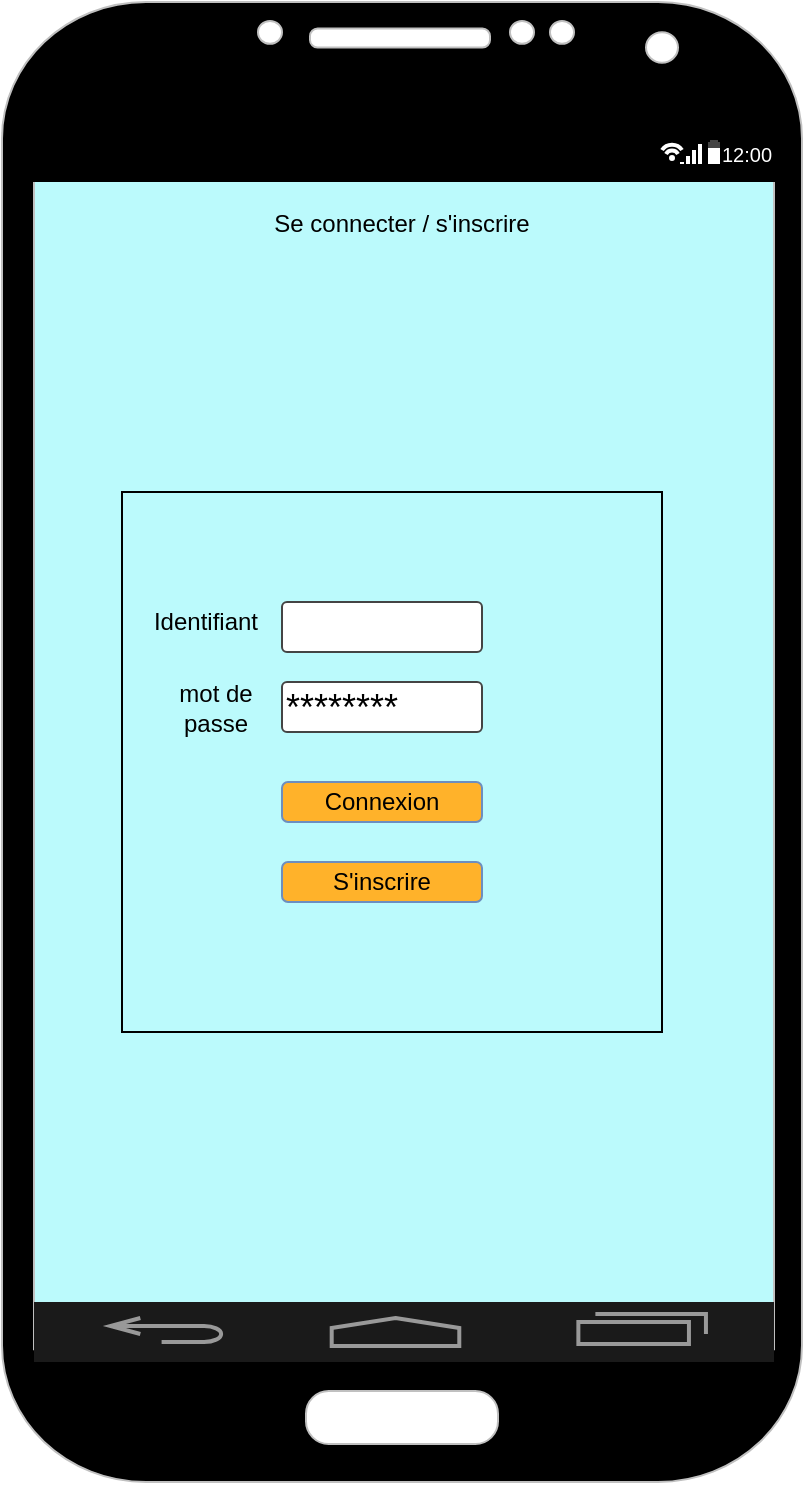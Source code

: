 <mxfile version="13.6.2" type="device"><diagram id="-jJWy5Gg5FWx3X-cf26i" name="Page-1"><mxGraphModel dx="1086" dy="926" grid="1" gridSize="10" guides="1" tooltips="1" connect="1" arrows="1" fold="1" page="1" pageScale="1" pageWidth="827" pageHeight="1169" math="0" shadow="0"><root><mxCell id="0"/><mxCell id="1" parent="0"/><mxCell id="kjZds75LGtFHUZbaOxFK-24" value="" style="verticalLabelPosition=bottom;verticalAlign=top;html=1;shadow=0;dashed=0;strokeWidth=1;strokeColor=none;shape=rect;fillColor=#BBFAFC;" parent="1" vertex="1"><mxGeometry x="260" y="160" width="380" height="560" as="geometry"/></mxCell><mxCell id="kjZds75LGtFHUZbaOxFK-1" value="" style="verticalLabelPosition=bottom;verticalAlign=top;html=1;shadow=0;dashed=0;strokeWidth=1;shape=mxgraph.android.phone2;strokeColor=#c0c0c0;fillColor=#000000;" parent="1" vertex="1"><mxGeometry x="250" y="70" width="400" height="740" as="geometry"/></mxCell><mxCell id="kjZds75LGtFHUZbaOxFK-2" value="" style="strokeWidth=1;html=1;shadow=0;dashed=0;shape=mxgraph.android.statusBar;align=center;fillColor=#000000;strokeColor=#ffffff;fontColor=#ffffff;fontSize=10;" parent="1" vertex="1"><mxGeometry x="260" y="130" width="380" height="30" as="geometry"/></mxCell><mxCell id="kjZds75LGtFHUZbaOxFK-3" value="" style="verticalLabelPosition=bottom;verticalAlign=top;html=1;shadow=0;dashed=0;strokeWidth=2;shape=mxgraph.android.navigation_bar_1;fillColor=#1A1A1A;strokeColor=#999999;" parent="1" vertex="1"><mxGeometry x="266" y="720" width="370" height="30" as="geometry"/></mxCell><mxCell id="BgYcs2dpSf8Jrd1hQvbv-6" value="&lt;font style=&quot;font-size: 18px;&quot;&gt;********&lt;/font&gt;" style="strokeWidth=1;html=1;shadow=0;dashed=0;shape=mxgraph.ios.iTextInput;strokeColor=#444444;align=left;buttonText=;fontSize=8" parent="1" vertex="1"><mxGeometry x="390" y="410" width="100" height="25" as="geometry"/></mxCell><mxCell id="BgYcs2dpSf8Jrd1hQvbv-7" value="" style="strokeWidth=1;html=1;shadow=0;dashed=0;shape=mxgraph.ios.iTextInput;strokeColor=#444444;buttonText=;fontSize=8;whiteSpace=wrap;align=left;" parent="1" vertex="1"><mxGeometry x="390" y="370" width="100" height="25" as="geometry"/></mxCell><mxCell id="BgYcs2dpSf8Jrd1hQvbv-10" value="" style="whiteSpace=wrap;html=1;aspect=fixed;fontSize=18;fillColor=none;" parent="1" vertex="1"><mxGeometry x="310" y="315" width="270" height="270" as="geometry"/></mxCell><mxCell id="Zz4gPf9-qeKHAHXpPJxJ-6" value="Identifiant" style="text;html=1;strokeColor=none;fillColor=none;align=center;verticalAlign=middle;whiteSpace=wrap;rounded=0;fontSize=12;" parent="1" vertex="1"><mxGeometry x="321.55" y="365" width="60" height="30" as="geometry"/></mxCell><mxCell id="Zz4gPf9-qeKHAHXpPJxJ-7" value="mot de passe" style="text;html=1;strokeColor=none;fillColor=none;align=center;verticalAlign=middle;whiteSpace=wrap;rounded=0;fontSize=12;" parent="1" vertex="1"><mxGeometry x="327.46" y="407.5" width="60" height="30" as="geometry"/></mxCell><mxCell id="FPz_Ldn4F79-g5mJgQ7W-1" value="Se connecter / s'inscrire" style="text;html=1;strokeColor=none;fillColor=none;align=center;verticalAlign=middle;whiteSpace=wrap;rounded=0;" parent="1" vertex="1"><mxGeometry x="310" y="171" width="280" height="20" as="geometry"/></mxCell><mxCell id="FPz_Ldn4F79-g5mJgQ7W-2" value="" style="rounded=1;whiteSpace=wrap;html=1;strokeColor=#6c8ebf;fillColor=#FFB22A;" parent="1" vertex="1"><mxGeometry x="390" y="460" width="100" height="20" as="geometry"/></mxCell><mxCell id="FPz_Ldn4F79-g5mJgQ7W-3" value="" style="rounded=1;whiteSpace=wrap;html=1;strokeColor=#6c8ebf;fillColor=#FFB22A;" parent="1" vertex="1"><mxGeometry x="390" y="500" width="100" height="20" as="geometry"/></mxCell><mxCell id="FPz_Ldn4F79-g5mJgQ7W-4" value="Connexion" style="text;html=1;strokeColor=none;fillColor=none;align=center;verticalAlign=middle;whiteSpace=wrap;rounded=0;" parent="1" vertex="1"><mxGeometry x="390" y="460" width="100" height="20" as="geometry"/></mxCell><mxCell id="FPz_Ldn4F79-g5mJgQ7W-5" value="S'inscrire" style="text;html=1;strokeColor=none;fillColor=none;align=center;verticalAlign=middle;whiteSpace=wrap;rounded=0;" parent="1" vertex="1"><mxGeometry x="390" y="500" width="100" height="20" as="geometry"/></mxCell></root></mxGraphModel></diagram></mxfile>